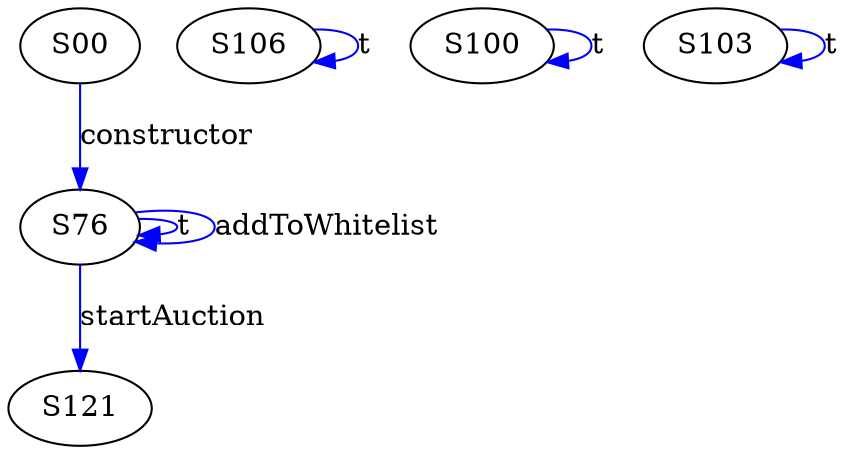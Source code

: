 digraph {

S76->S76 [label="t", style="", color="blue"]
S76->S121 [label="startAuction", style="", color="blue"]
S106->S106 [label="t", style="", color="blue"]
S100->S100 [label="t", style="", color="blue"]
S76->S76 [label="addToWhitelist", style="", color="blue"]
S103->S103 [label="t", style="", color="blue"]
S00->S76 [label="constructor", style="", color="blue"]
}